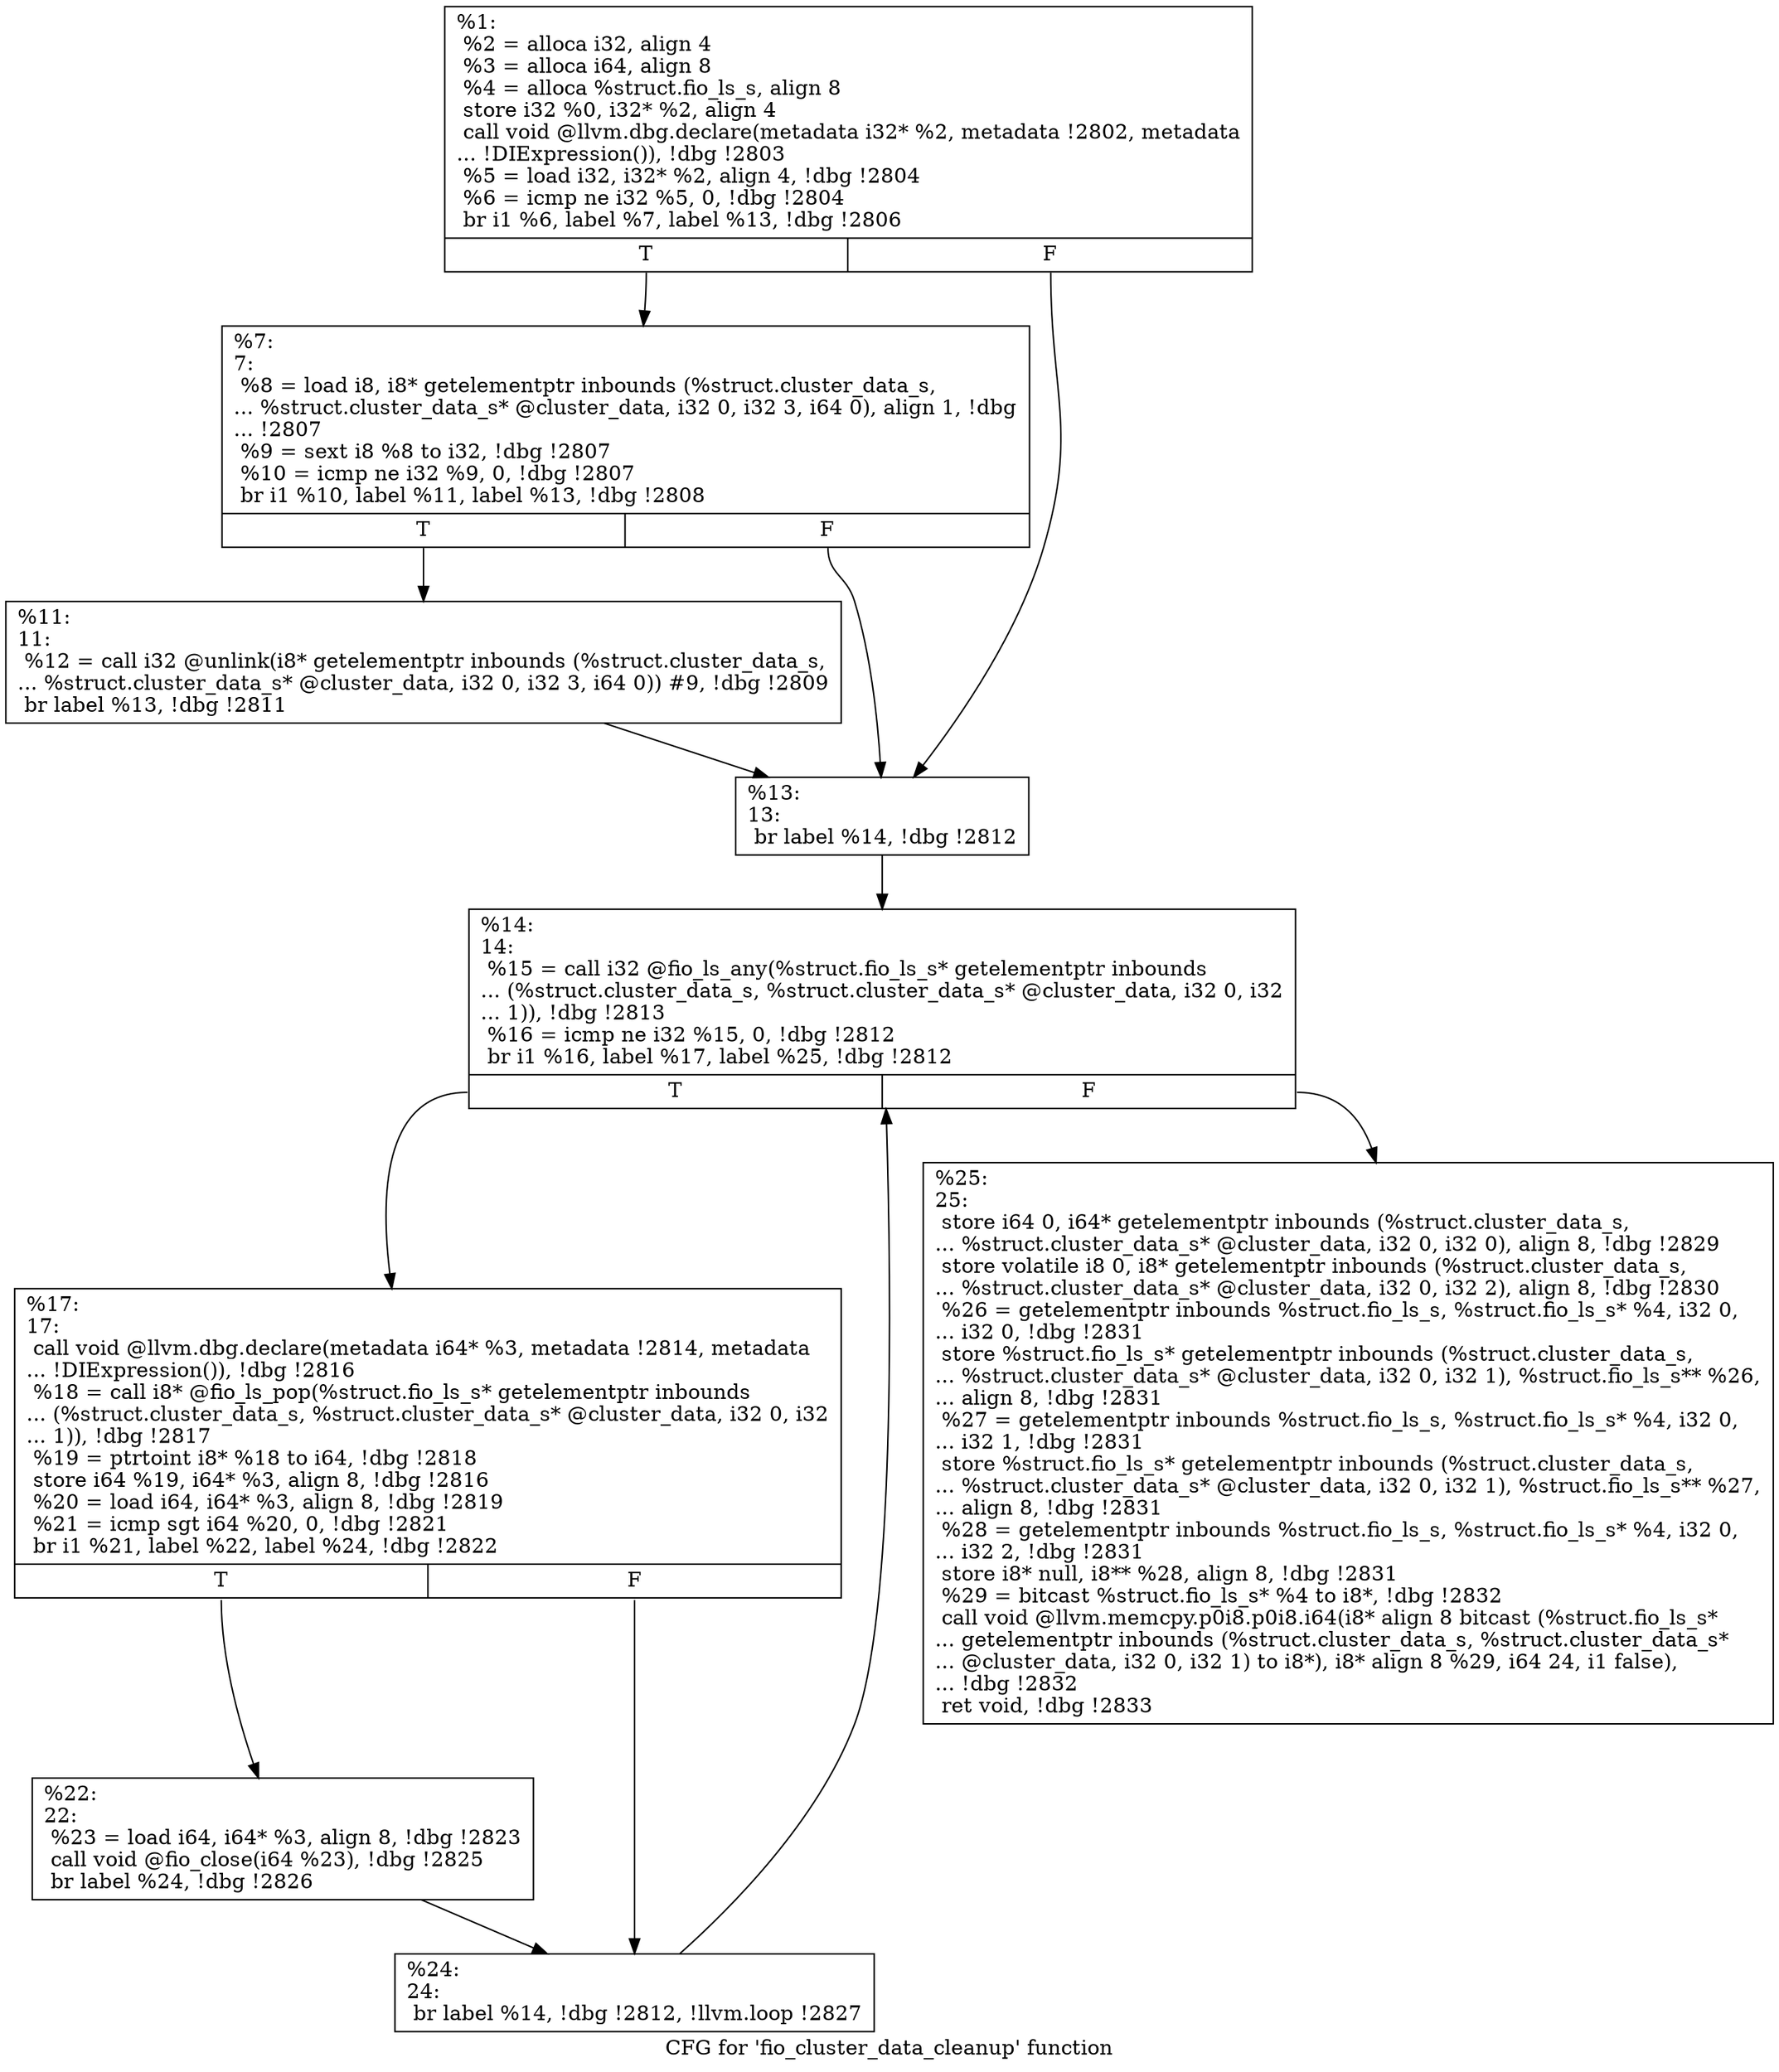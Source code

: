 digraph "CFG for 'fio_cluster_data_cleanup' function" {
	label="CFG for 'fio_cluster_data_cleanup' function";

	Node0x55685153ee10 [shape=record,label="{%1:\l  %2 = alloca i32, align 4\l  %3 = alloca i64, align 8\l  %4 = alloca %struct.fio_ls_s, align 8\l  store i32 %0, i32* %2, align 4\l  call void @llvm.dbg.declare(metadata i32* %2, metadata !2802, metadata\l... !DIExpression()), !dbg !2803\l  %5 = load i32, i32* %2, align 4, !dbg !2804\l  %6 = icmp ne i32 %5, 0, !dbg !2804\l  br i1 %6, label %7, label %13, !dbg !2806\l|{<s0>T|<s1>F}}"];
	Node0x55685153ee10:s0 -> Node0x55685153ee60;
	Node0x55685153ee10:s1 -> Node0x55685153ef00;
	Node0x55685153ee60 [shape=record,label="{%7:\l7:                                                \l  %8 = load i8, i8* getelementptr inbounds (%struct.cluster_data_s,\l... %struct.cluster_data_s* @cluster_data, i32 0, i32 3, i64 0), align 1, !dbg\l... !2807\l  %9 = sext i8 %8 to i32, !dbg !2807\l  %10 = icmp ne i32 %9, 0, !dbg !2807\l  br i1 %10, label %11, label %13, !dbg !2808\l|{<s0>T|<s1>F}}"];
	Node0x55685153ee60:s0 -> Node0x55685153eeb0;
	Node0x55685153ee60:s1 -> Node0x55685153ef00;
	Node0x55685153eeb0 [shape=record,label="{%11:\l11:                                               \l  %12 = call i32 @unlink(i8* getelementptr inbounds (%struct.cluster_data_s,\l... %struct.cluster_data_s* @cluster_data, i32 0, i32 3, i64 0)) #9, !dbg !2809\l  br label %13, !dbg !2811\l}"];
	Node0x55685153eeb0 -> Node0x55685153ef00;
	Node0x55685153ef00 [shape=record,label="{%13:\l13:                                               \l  br label %14, !dbg !2812\l}"];
	Node0x55685153ef00 -> Node0x55685153ef50;
	Node0x55685153ef50 [shape=record,label="{%14:\l14:                                               \l  %15 = call i32 @fio_ls_any(%struct.fio_ls_s* getelementptr inbounds\l... (%struct.cluster_data_s, %struct.cluster_data_s* @cluster_data, i32 0, i32\l... 1)), !dbg !2813\l  %16 = icmp ne i32 %15, 0, !dbg !2812\l  br i1 %16, label %17, label %25, !dbg !2812\l|{<s0>T|<s1>F}}"];
	Node0x55685153ef50:s0 -> Node0x55685153efa0;
	Node0x55685153ef50:s1 -> Node0x55685153f090;
	Node0x55685153efa0 [shape=record,label="{%17:\l17:                                               \l  call void @llvm.dbg.declare(metadata i64* %3, metadata !2814, metadata\l... !DIExpression()), !dbg !2816\l  %18 = call i8* @fio_ls_pop(%struct.fio_ls_s* getelementptr inbounds\l... (%struct.cluster_data_s, %struct.cluster_data_s* @cluster_data, i32 0, i32\l... 1)), !dbg !2817\l  %19 = ptrtoint i8* %18 to i64, !dbg !2818\l  store i64 %19, i64* %3, align 8, !dbg !2816\l  %20 = load i64, i64* %3, align 8, !dbg !2819\l  %21 = icmp sgt i64 %20, 0, !dbg !2821\l  br i1 %21, label %22, label %24, !dbg !2822\l|{<s0>T|<s1>F}}"];
	Node0x55685153efa0:s0 -> Node0x55685153eff0;
	Node0x55685153efa0:s1 -> Node0x55685153f040;
	Node0x55685153eff0 [shape=record,label="{%22:\l22:                                               \l  %23 = load i64, i64* %3, align 8, !dbg !2823\l  call void @fio_close(i64 %23), !dbg !2825\l  br label %24, !dbg !2826\l}"];
	Node0x55685153eff0 -> Node0x55685153f040;
	Node0x55685153f040 [shape=record,label="{%24:\l24:                                               \l  br label %14, !dbg !2812, !llvm.loop !2827\l}"];
	Node0x55685153f040 -> Node0x55685153ef50;
	Node0x55685153f090 [shape=record,label="{%25:\l25:                                               \l  store i64 0, i64* getelementptr inbounds (%struct.cluster_data_s,\l... %struct.cluster_data_s* @cluster_data, i32 0, i32 0), align 8, !dbg !2829\l  store volatile i8 0, i8* getelementptr inbounds (%struct.cluster_data_s,\l... %struct.cluster_data_s* @cluster_data, i32 0, i32 2), align 8, !dbg !2830\l  %26 = getelementptr inbounds %struct.fio_ls_s, %struct.fio_ls_s* %4, i32 0,\l... i32 0, !dbg !2831\l  store %struct.fio_ls_s* getelementptr inbounds (%struct.cluster_data_s,\l... %struct.cluster_data_s* @cluster_data, i32 0, i32 1), %struct.fio_ls_s** %26,\l... align 8, !dbg !2831\l  %27 = getelementptr inbounds %struct.fio_ls_s, %struct.fio_ls_s* %4, i32 0,\l... i32 1, !dbg !2831\l  store %struct.fio_ls_s* getelementptr inbounds (%struct.cluster_data_s,\l... %struct.cluster_data_s* @cluster_data, i32 0, i32 1), %struct.fio_ls_s** %27,\l... align 8, !dbg !2831\l  %28 = getelementptr inbounds %struct.fio_ls_s, %struct.fio_ls_s* %4, i32 0,\l... i32 2, !dbg !2831\l  store i8* null, i8** %28, align 8, !dbg !2831\l  %29 = bitcast %struct.fio_ls_s* %4 to i8*, !dbg !2832\l  call void @llvm.memcpy.p0i8.p0i8.i64(i8* align 8 bitcast (%struct.fio_ls_s*\l... getelementptr inbounds (%struct.cluster_data_s, %struct.cluster_data_s*\l... @cluster_data, i32 0, i32 1) to i8*), i8* align 8 %29, i64 24, i1 false),\l... !dbg !2832\l  ret void, !dbg !2833\l}"];
}
